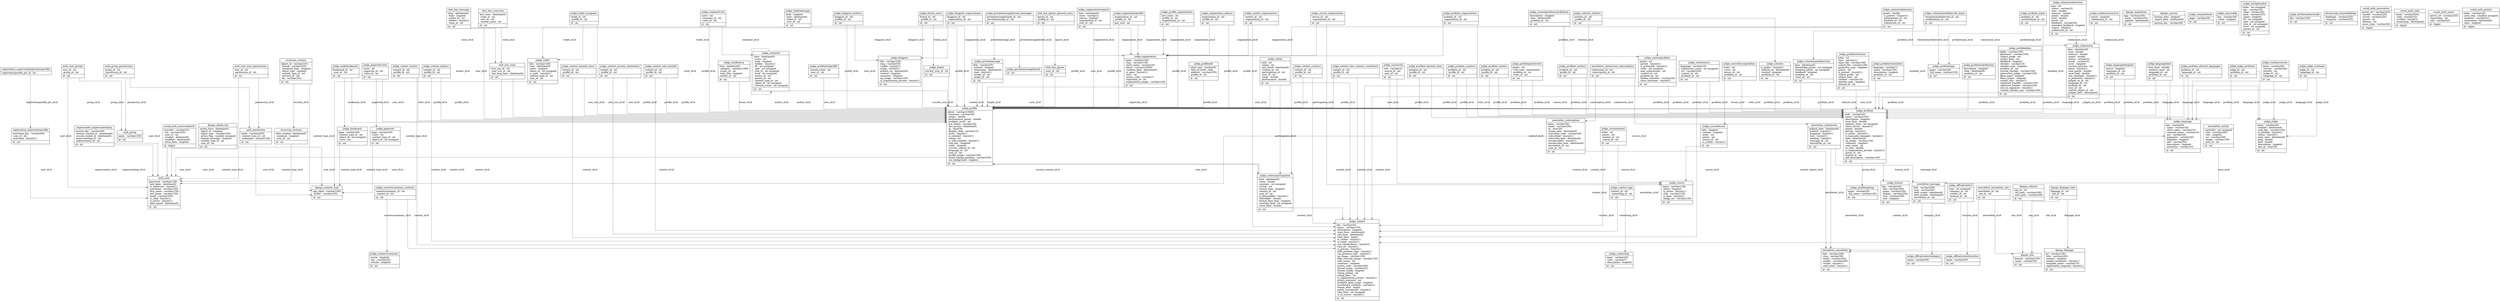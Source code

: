 digraph "dmoj" {

splines  = ortho;
fontname = "Inconsolata";

node [colorscheme = ylgnbu4];
edge [colorscheme = dark28, dir = both];

auth_group                                 [shape = record, label = "{ auth_group |  name : varchar(150)\l| id : int\l }"];
auth_group_permissions                     [shape = record, label = "{ auth_group_permissions |  group_id : int\l  permission_id : int\l| id : int\l }"];
auth_permission                            [shape = record, label = "{ auth_permission |  name : varchar(255)\l  content_type_id : int\l  codename : varchar(100)\l| id : int\l }"];
auth_user                                  [shape = record, label = "{ auth_user |  password : varchar(128)\l  last_login : datetime(6)\l  is_superuser : tinyint(1)\l  username : varchar(150)\l  first_name : varchar(150)\l  last_name : varchar(150)\l  email : varchar(254)\l  is_staff : tinyint(1)\l  is_active : tinyint(1)\l  date_joined : datetime(6)\l| id : int\l }"];
auth_user_groups                           [shape = record, label = "{ auth_user_groups |  user_id : int\l  group_id : int\l| id : int\l }"];
auth_user_user_permissions                 [shape = record, label = "{ auth_user_user_permissions |  user_id : int\l  permission_id : int\l| id : int\l }"];
chat_box_ignore                            [shape = record, label = "{ chat_box_ignore |  user_id : int\l| id : int\l }"];
chat_box_ignore_ignored_users              [shape = record, label = "{ chat_box_ignore_ignored_users |  ignore_id : int\l  profile_id : int\l| id : int\l }"];
chat_box_message                           [shape = record, label = "{ chat_box_message |  time : datetime(6)\l  body : longtext\l  author_id : int\l  hidden : tinyint(1)\l  room_id : int\l| id : int\l }"];
chat_box_room                              [shape = record, label = "{ chat_box_room |  user_one_id : int\l  user_two_id : int\l  last_msg_time : datetime(6)\l| id : int\l }"];
chat_box_userroom                          [shape = record, label = "{ chat_box_userroom |  last_seen : datetime(6)\l  room_id : int\l  user_id : int\l  unread_count : int\l| id : int\l }"];
django_admin_log                           [shape = record, label = "{ django_admin_log |  action_time : datetime(6)\l  object_id : longtext\l  object_repr : varchar(200)\l  action_flag : smallint unsigned\l  change_message : longtext\l  content_type_id : int\l  user_id : int\l| id : int\l }"];
django_content_type                        [shape = record, label = "{ django_content_type |  app_label : varchar(100)\l  model : varchar(100)\l| id : int\l }"];
django_flatpage                            [shape = record, label = "{ django_flatpage |  url : varchar(100)\l  title : varchar(200)\l  content : longtext\l  enable_comments : tinyint(1)\l  template_name : varchar(70)\l  registration_required : tinyint(1)\l| id : int\l }"];
django_flatpage_sites                      [shape = record, label = "{ django_flatpage_sites |  flatpage_id : int\l  site_id : int\l| id : int\l }"];
django_migrations                          [shape = record, label = "{ django_migrations |  app : varchar(255)\l  name : varchar(255)\l  applied : datetime(6)\l| id : int\l }"];
django_redirect                            [shape = record, label = "{ django_redirect |  site_id : int\l  old_path : varchar(200)\l  new_path : varchar(200)\l| id : int\l }"];
django_session                             [shape = record, label = "{ django_session |  session_data : longtext\l  expire_date : datetime(6)\l| session_key : varchar(40)\l }"];
django_site                                [shape = record, label = "{ django_site |  domain : varchar(100)\l  name : varchar(50)\l| id : int\l }"];
impersonate_impersonationlog               [shape = record, label = "{ impersonate_impersonationlog |  session_key : varchar(40)\l  session_started_at : datetime(6)\l  session_ended_at : datetime(6)\l  impersonating_id : int\l  impersonator_id : int\l| id : int\l }"];
judge_blogpost                             [shape = record, label = "{ judge_blogpost |  title : varchar(100)\l  slug : varchar(50)\l  visible : tinyint(1)\l  sticky : tinyint(1)\l  publish_on : datetime(6)\l  content : longtext\l  summary : longtext\l  og_image : varchar(150)\l  is_organization_private : tinyint(1)\l| id : int\l }"];
judge_blogpost_authors                     [shape = record, label = "{ judge_blogpost_authors |  blogpost_id : int\l  profile_id : int\l| id : int\l }"];
judge_blogpost_organizations               [shape = record, label = "{ judge_blogpost_organizations |  blogpost_id : int\l  organization_id : int\l| id : int\l }"];
judge_bookmark                             [shape = record, label = "{ judge_bookmark |  page : varchar(30)\l  content_type_id : int\l  object_id : int unsigned\l  score : int\l| id : int\l }"];
judge_comment                              [shape = record, label = "{ judge_comment |  time : datetime(6)\l  score : int\l  body : longtext\l  hidden : tinyint(1)\l  lft : int unsigned\l  rght : int unsigned\l  tree_id : int unsigned\l  level : int unsigned\l  author_id : int\l  parent_id : int\l  content_type_id : int\l  object_id : int unsigned\l  revision_count : int unsigned\l| id : int\l }"];
judge_commentlock                          [shape = record, label = "{ judge_commentlock |  page : varchar(30)\l| id : int\l }"];
judge_commentvote                          [shape = record, label = "{ judge_commentvote |  score : int\l  comment_id : int\l  voter_id : int\l| id : int\l }"];
judge_contest                              [shape = record, label = "{ judge_contest |  key : varchar(20)\l  name : varchar(100)\l  description : longtext\l  start_time : datetime(6)\l  end_time : datetime(6)\l  time_limit : bigint\l  is_visible : tinyint(1)\l  is_rated : tinyint(1)\l  use_clarifications : tinyint(1)\l  rate_all : tinyint(1)\l  is_private : tinyint(1)\l  hide_problem_tags : tinyint(1)\l  run_pretests_only : tinyint(1)\l  og_image : varchar(150)\l  logo_override_image : varchar(150)\l  user_count : int\l  summary : longtext\l  access_code : varchar(255)\l  format_name : varchar(32)\l  format_config : longtext\l  rating_ceiling : int\l  rating_floor : int\l  is_organization_private : tinyint(1)\l  points_precision : int\l  problem_label_script : longtext\l  scoreboard_visibility : varchar(1)\l  freeze_after : bigint\l  public_scoreboard : tinyint(1)\l  rate_limit : int unsigned\l  is_in_course : tinyint(1)\l| id : int\l }"];
judge_contest_authors                      [shape = record, label = "{ judge_contest_authors |  contest_id : int\l  profile_id : int\l| id : int\l }"];
judge_contest_banned_users                 [shape = record, label = "{ judge_contest_banned_users |  contest_id : int\l  profile_id : int\l| id : int\l }"];
judge_contest_curators                     [shape = record, label = "{ judge_contest_curators |  contest_id : int\l  profile_id : int\l| id : int\l }"];
judge_contest_organizations                [shape = record, label = "{ judge_contest_organizations |  contest_id : int\l  organization_id : int\l| id : int\l }"];
judge_contest_private_contestants          [shape = record, label = "{ judge_contest_private_contestants |  contest_id : int\l  profile_id : int\l| id : int\l }"];
judge_contest_rate_exclude                 [shape = record, label = "{ judge_contest_rate_exclude |  contest_id : int\l  profile_id : int\l| id : int\l }"];
judge_contest_tags                         [shape = record, label = "{ judge_contest_tags |  contest_id : int\l  contesttag_id : int\l| id : int\l }"];
judge_contest_testers                      [shape = record, label = "{ judge_contest_testers |  contest_id : int\l  profile_id : int\l| id : int\l }"];
judge_contest_view_contest_scoreboard      [shape = record, label = "{ judge_contest_view_contest_scoreboard |  contest_id : int\l  profile_id : int\l| id : int\l }"];
judge_contestmoss                          [shape = record, label = "{ judge_contestmoss |  language : varchar(10)\l  submission_count : int unsigned\l  url : varchar(200)\l  contest_id : int\l  problem_id : int\l| id : int\l }"];
judge_contestparticipation                 [shape = record, label = "{ judge_contestparticipation |  start : datetime(6)\l  score : double\l  cumtime : int unsigned\l  virtual : int\l  format_data : longtext\l  contest_id : int\l  user_id : int\l  is_disqualified : tinyint(1)\l  tiebreaker : double\l  format_data_final : longtext\l  cumtime_final : int unsigned\l  score_final : double\l| id : int\l }"];
judge_contestproblem                       [shape = record, label = "{ judge_contestproblem |  points : int\l  partial : tinyint(1)\l  is_pretested : tinyint(1)\l  order : int unsigned\l  max_submissions : int\l  contest_id : int\l  problem_id : int\l  hidden_subtasks : varchar(20)\l  show_testcases : tinyint(1)\l| id : int\l }"];
judge_contestproblemclarification          [shape = record, label = "{ judge_contestproblemclarification |  description : longtext\l  date : datetime(6)\l  problem_id : int\l| id : int\l }"];
judge_contestssummary                      [shape = record, label = "{ judge_contestssummary |  scores : longtext\l  key : varchar(20)\l  results : longtext\l| id : int\l }"];
judge_contestssummary_contests             [shape = record, label = "{ judge_contestssummary_contests |  contestssummary_id : int\l  contest_id : int\l| id : int\l }"];
judge_contestsubmission                    [shape = record, label = "{ judge_contestsubmission |  points : double\l  is_pretest : tinyint(1)\l  participation_id : int\l  problem_id : int\l  submission_id : int\l| id : int\l }"];
judge_contesttag                           [shape = record, label = "{ judge_contesttag |  name : varchar(20)\l  color : varchar(7)\l  description : longtext\l| id : int\l }"];
judge_course                               [shape = record, label = "{ judge_course |  name : varchar(128)\l  about : longtext\l  is_public : tinyint(1)\l  slug : varchar(128)\l  is_open : tinyint(1)\l  image_url : varchar(150)\l| id : int\l }"];
judge_course_organizations                 [shape = record, label = "{ judge_course_organizations |  course_id : int\l  organization_id : int\l| id : int\l }"];
judge_coursecontest                        [shape = record, label = "{ judge_coursecontest |  order : int\l  points : int\l  contest_id : int\l  course_id : int\l| id : int\l }"];
judge_courselesson                         [shape = record, label = "{ judge_courselesson |  title : longtext\l  content : longtext\l  order : int\l  points : int\l  course_id : int\l  is_visible : tinyint(1)\l| id : int\l }"];
judge_courselessonproblem                  [shape = record, label = "{ judge_courselessonproblem |  order : int\l  score : int\l  lesson_id : int\l  problem_id : int\l| id : int\l }"];
judge_courserole                           [shape = record, label = "{ judge_courserole |  role : varchar(2)\l  course_id : int\l  user_id : int\l| id : int\l }"];
judge_friend                               [shape = record, label = "{ judge_friend |  current_user_id : int\l| id : int\l }"];
judge_friend_users                         [shape = record, label = "{ judge_friend_users |  friend_id : int\l  profile_id : int\l| id : int\l }"];
judge_judge                                [shape = record, label = "{ judge_judge |  name : varchar(50)\l  created : datetime(6)\l  auth_key : varchar(100)\l  is_blocked : tinyint(1)\l  online : tinyint(1)\l  start_time : datetime(6)\l  ping : double\l  load : double\l  description : longtext\l  last_ip : char(39)\l| id : int\l }"];
judge_judge_problems                       [shape = record, label = "{ judge_judge_problems |  judge_id : int\l  problem_id : int\l| id : int\l }"];
judge_judge_runtimes                       [shape = record, label = "{ judge_judge_runtimes |  judge_id : int\l  language_id : int\l| id : int\l }"];
judge_language                             [shape = record, label = "{ judge_language |  key : varchar(6)\l  name : varchar(20)\l  short_name : varchar(10)\l  common_name : varchar(10)\l  ace : varchar(20)\l  pygments : varchar(20)\l  template : longtext\l  info : varchar(50)\l  description : longtext\l  extension : varchar(10)\l| id : int\l }"];
judge_languagelimit                        [shape = record, label = "{ judge_languagelimit |  time_limit : double\l  memory_limit : int\l  language_id : int\l  problem_id : int\l| id : int\l }"];
judge_languagetemplate                     [shape = record, label = "{ judge_languagetemplate |  source : longtext\l  language_id : int\l  problem_id : int\l| id : int\l }"];
judge_license                              [shape = record, label = "{ judge_license |  key : varchar(20)\l  link : varchar(256)\l  name : varchar(256)\l  display : varchar(256)\l  icon : varchar(256)\l  text : longtext\l| id : int\l }"];
judge_makebookmark                         [shape = record, label = "{ judge_makebookmark |  bookmark_id : int\l  user_id : int\l| id : int\l }"];
judge_miscconfig                           [shape = record, label = "{ judge_miscconfig |  key : varchar(30)\l  value : longtext\l| id : int\l }"];
judge_navigationbar                        [shape = record, label = "{ judge_navigationbar |  order : int unsigned\l  key : varchar(10)\l  label : varchar(20)\l  path : varchar(255)\l  regex : longtext\l  lft : int unsigned\l  rght : int unsigned\l  tree_id : int unsigned\l  level : int unsigned\l  parent_id : int\l| id : int\l }"];
judge_notification                         [shape = record, label = "{ judge_notification |  time : datetime(6)\l  category : varchar(1000)\l  owner_id : int\l  html_link : longtext\l  author_id : int\l| id : int\l }"];
judge_notificationprofile                  [shape = record, label = "{ judge_notificationprofile |  unread_count : int\l  user_id : int\l| id : int\l }"];
judge_officialcontest                      [shape = record, label = "{ judge_officialcontest |  year : int unsigned\l  category_id : int\l  contest_id : int\l  location_id : int\l| id : int\l }"];
judge_officialcontestcategory              [shape = record, label = "{ judge_officialcontestcategory |  name : varchar(50)\l| id : int\l }"];
judge_officialcontestlocation              [shape = record, label = "{ judge_officialcontestlocation |  name : varchar(50)\l| id : int\l }"];
judge_organization                         [shape = record, label = "{ judge_organization |  name : varchar(128)\l  slug : varchar(128)\l  short_name : varchar(20)\l  about : varchar(10000)\l  creation_date : datetime(6)\l  is_open : tinyint(1)\l  slots : int\l  access_code : varchar(7)\l  registrant_id : int\l  organization_image : varchar(100)\l| id : int\l }"];
judge_organization_admins                  [shape = record, label = "{ judge_organization_admins |  organization_id : int\l  profile_id : int\l| id : int\l }"];
judge_organizationprofile                  [shape = record, label = "{ judge_organizationprofile |  organization_id : int\l  profile_id : int\l| last_visit : int\l }"];
judge_organizationrequest                  [shape = record, label = "{ judge_organizationrequest |  time : datetime(6)\l  state : varchar(1)\l  reason : longtext\l  organization_id : int\l  user_id : int\l| id : int\l }"];
judge_pagevote                             [shape = record, label = "{ judge_pagevote |  page : varchar(30)\l  score : int\l  content_type_id : int\l  object_id : int unsigned\l| id : int\l }"];
judge_pagevotevoter                        [shape = record, label = "{ judge_pagevotevoter |  score : int\l  pagevote_id : int\l  voter_id : int\l| id : int\l }"];
judge_privatemessage                       [shape = record, label = "{ judge_privatemessage |  title : varchar(50)\l  content : longtext\l  timestamp : datetime(6)\l  read : tinyint(1)\l  sender_id : int\l  target_id : int\l| id : int\l }"];
judge_privatemessagethread                 [shape = record, label = "{ judge_privatemessagethread |  id : int\l }"];
judge_privatemessagethread_messages        [shape = record, label = "{ judge_privatemessagethread_messages |  privatemessagethread_id : int\l  privatemessage_id : int\l| id : int\l }"];
judge_problem                              [shape = record, label = "{ judge_problem |  code : varchar(20)\l  name : varchar(100)\l  description : longtext\l  time_limit : double\l  memory_limit : int unsigned\l  short_circuit : tinyint(1)\l  points : double\l  partial : tinyint(1)\l  is_public : tinyint(1)\l  is_manually_managed : tinyint(1)\l  date : datetime(6)\l  og_image : varchar(150)\l  summary : longtext\l  user_count : int\l  ac_rate : double\l  is_organization_private : tinyint(1)\l  group_id : int\l  license_id : int\l  pdf_description : varchar(100)\l| id : int\l }"];
judge_problem_allowed_languages            [shape = record, label = "{ judge_problem_allowed_languages |  problem_id : int\l  language_id : int\l| id : int\l }"];
judge_problem_authors                      [shape = record, label = "{ judge_problem_authors |  problem_id : int\l  profile_id : int\l| id : int\l }"];
judge_problem_banned_users                 [shape = record, label = "{ judge_problem_banned_users |  problem_id : int\l  profile_id : int\l| id : int\l }"];
judge_problem_curators                     [shape = record, label = "{ judge_problem_curators |  problem_id : int\l  profile_id : int\l| id : int\l }"];
judge_problem_organizations                [shape = record, label = "{ judge_problem_organizations |  problem_id : int\l  organization_id : int\l| id : int\l }"];
judge_problem_testers                      [shape = record, label = "{ judge_problem_testers |  problem_id : int\l  profile_id : int\l| id : int\l }"];
judge_problem_types                        [shape = record, label = "{ judge_problem_types |  problem_id : int\l  problemtype_id : int\l| id : int\l }"];
judge_problemclarification                 [shape = record, label = "{ judge_problemclarification |  description : longtext\l  date : datetime(6)\l  problem_id : int\l| id : int\l }"];
judge_problemdata                          [shape = record, label = "{ judge_problemdata |  zipfile : varchar(100)\l  generator : varchar(100)\l  output_prefix : int\l  output_limit : int\l  feedback : longtext\l  checker : varchar(10)\l  checker_args : longtext\l  problem_id : int\l  custom_checker : varchar(100)\l  interactive_judge : varchar(100)\l  fileio_input : longtext\l  fileio_output : longtext\l  output_only : tinyint(1)\l  signature_handler : varchar(100)\l  signature_header : varchar(100)\l  use_ioi_signature : tinyint(1)\l  custom_checker_cpp : varchar(100)\l| id : int\l }"];
judge_problemgroup                         [shape = record, label = "{ judge_problemgroup |  name : varchar(20)\l  full_name : varchar(100)\l| id : int\l }"];
judge_problempointsvote                    [shape = record, label = "{ judge_problempointsvote |  points : int\l  vote_time : datetime(6)\l  problem_id : int\l  voter_id : int\l| id : int\l }"];
judge_problemtestcase                      [shape = record, label = "{ judge_problemtestcase |  order : int\l  type : varchar(1)\l  input_file : varchar(100)\l  output_file : varchar(100)\l  generator_args : longtext\l  points : int\l  is_pretest : tinyint(1)\l  output_prefix : int\l  output_limit : int\l  checker : varchar(10)\l  checker_args : longtext\l  dataset_id : int\l| id : int\l }"];
judge_problemtranslation                   [shape = record, label = "{ judge_problemtranslation |  language : varchar(7)\l  name : varchar(100)\l  description : longtext\l  problem_id : int\l| id : int\l }"];
judge_problemtype                          [shape = record, label = "{ judge_problemtype |  name : varchar(20)\l  full_name : varchar(100)\l| id : int\l }"];
judge_profile                              [shape = record, label = "{ judge_profile |  about : varchar(10000)\l  timezone : varchar(50)\l  points : double\l  performance_points : double\l  problem_count : int\l  ace_theme : varchar(30)\l  last_access : datetime(6)\l  ip : char(39)\l  display_rank : varchar(10)\l  mute : tinyint(1)\l  is_unlisted : tinyint(1)\l  rating : int\l  is_totp_enabled : tinyint(1)\l  totp_key : longblob\l  notes : longtext\l  current_contest_id : int\l  language_id : int\l  user_id : int\l  profile_image : varchar(100)\l  email_change_pending : varchar(254)\l  css_background : longtext\l| id : int\l }"];
judge_profile_organizations                [shape = record, label = "{ judge_profile_organizations |  sort_value : int\l  profile_id : int\l  organization_id : int\l| id : int\l }"];
judge_profileinfo                          [shape = record, label = "{ judge_profileinfo |  tshirt_size : varchar(5)\l  date_of_birth : date\l  address : varchar(255)\l  profile_id : int\l| id : int\l }"];
judge_rating                               [shape = record, label = "{ judge_rating |  rank : int\l  rating : int\l  last_rated : datetime(6)\l  contest_id : int\l  participation_id : int\l  user_id : int\l  mean : double\l  performance : double\l| id : int\l }"];
judge_runtimeversion                       [shape = record, label = "{ judge_runtimeversion |  name : varchar(64)\l  version : varchar(64)\l  priority : int\l  judge_id : int\l  language_id : int\l| id : int\l }"];
judge_solution                             [shape = record, label = "{ judge_solution |  is_public : tinyint(1)\l  publish_on : datetime(6)\l  content : longtext\l  problem_id : int\l| id : int\l }"];
judge_solution_authors                     [shape = record, label = "{ judge_solution_authors |  solution_id : int\l  profile_id : int\l| id : int\l }"];
judge_submission                           [shape = record, label = "{ judge_submission |  date : datetime(6)\l  time : double\l  memory : double\l  points : double\l  status : varchar(2)\l  result : varchar(3)\l  error : longtext\l  current_testcase : int\l  batch : tinyint(1)\l  case_points : double\l  case_total : double\l  was_rejudged : tinyint(1)\l  is_pretested : tinyint(1)\l  judged_on_id : int\l  language_id : int\l  problem_id : int\l  user_id : int\l  contest_object_id : int\l  judged_date : datetime(6)\l| id : int\l }"];
judge_submissionsource                     [shape = record, label = "{ judge_submissionsource |  source : longtext\l  submission_id : int\l| id : int\l }"];
judge_submissiontestcase                   [shape = record, label = "{ judge_submissiontestcase |  case : int\l  status : varchar(3)\l  time : double\l  memory : double\l  points : double\l  total : double\l  batch : int\l  feedback : varchar(50)\l  extended_feedback : longtext\l  output : longtext\l  submission_id : int\l| id : int\l }"];
judge_testformattermodel                   [shape = record, label = "{ judge_testformattermodel |  file : varchar(100)\l| id : int\l }"];
judge_ticket                               [shape = record, label = "{ judge_ticket |  title : varchar(100)\l  time : datetime(6)\l  notes : longtext\l  object_id : int unsigned\l  is_open : tinyint(1)\l  content_type_id : int\l  user_id : int\l| id : int\l }"];
judge_ticket_assignees                     [shape = record, label = "{ judge_ticket_assignees |  ticket_id : int\l  profile_id : int\l| id : int\l }"];
judge_ticketmessage                        [shape = record, label = "{ judge_ticketmessage |  body : longtext\l  time : datetime(6)\l  ticket_id : int\l  user_id : int\l| id : int\l }"];
judge_volunteerproblemvote                 [shape = record, label = "{ judge_volunteerproblemvote |  time : datetime(6)\l  knowledge_points : int unsigned\l  thinking_points : int unsigned\l  feedback : longtext\l  problem_id : int\l  voter_id : int\l| id : int\l }"];
judge_volunteerproblemvote_types           [shape = record, label = "{ judge_volunteerproblemvote_types |  volunteerproblemvote_id : int\l  problemtype_id : int\l| id : int\l }"];
letsencrypt_acmechallenge                  [shape = record, label = "{ letsencrypt_acmechallenge |  challenge : varchar(255)\l  response : varchar(255)\l| id : int\l }"];
newsletter_article                         [shape = record, label = "{ newsletter_article |  sortorder : int unsigned\l  title : varchar(200)\l  text : longtext\l  url : varchar(200)\l  image : varchar(100)\l  post_id : int\l| id : int\l }"];
newsletter_message                         [shape = record, label = "{ newsletter_message |  title : varchar(200)\l  slug : varchar(50)\l  date_create : datetime(6)\l  date_modify : datetime(6)\l  newsletter_id : int\l| id : int\l }"];
newsletter_newsletter                      [shape = record, label = "{ newsletter_newsletter |  title : varchar(200)\l  slug : varchar(50)\l  email : varchar(254)\l  sender : varchar(200)\l  visible : tinyint(1)\l  send_html : tinyint(1)\l| id : int\l }"];
newsletter_newsletter_site                 [shape = record, label = "{ newsletter_newsletter_site |  newsletter_id : int\l  site_id : int\l| id : int\l }"];
newsletter_submission                      [shape = record, label = "{ newsletter_submission |  publish_date : datetime(6)\l  publish : tinyint(1)\l  prepared : tinyint(1)\l  sent : tinyint(1)\l  sending : tinyint(1)\l  message_id : int\l  newsletter_id : int\l| id : int\l }"];
newsletter_submission_subscriptions        [shape = record, label = "{ newsletter_submission_subscriptions |  submission_id : int\l  subscription_id : int\l| id : int\l }"];
newsletter_subscription                    [shape = record, label = "{ newsletter_subscription |  name : varchar(30)\l  email : varchar(254)\l  ip : char(39)\l  create_date : datetime(6)\l  activation_code : varchar(40)\l  subscribed : tinyint(1)\l  subscribe_date : datetime(6)\l  unsubscribed : tinyint(1)\l  unsubscribe_date : datetime(6)\l  newsletter_id : int\l  user_id : int\l| id : int\l }"];
registration_registrationprofile           [shape = record, label = "{ registration_registrationprofile |  activation_key : varchar(64)\l  user_id : int\l  activated : tinyint(1)\l| id : int\l }"];
registration_supervisedregistrationprofile [shape = record, label = "{ registration_supervisedregistrationprofile |  registrationprofile_ptr_id : int\l }"];
reversion_revision                         [shape = record, label = "{ reversion_revision |  date_created : datetime(6)\l  comment : longtext\l  user_id : int\l| id : int\l }"];
reversion_version                          [shape = record, label = "{ reversion_version |  object_id : varchar(191)\l  format : varchar(255)\l  serialized_data : longtext\l  object_repr : longtext\l  content_type_id : int\l  revision_id : int\l  db : varchar(191)\l| id : int\l }"];
social_auth_association                    [shape = record, label = "{ social_auth_association |  server_url : varchar(255)\l  handle : varchar(255)\l  secret : varchar(255)\l  issued : int\l  lifetime : int\l  assoc_type : varchar(64)\l| id : bigint\l }"];
social_auth_code                           [shape = record, label = "{ social_auth_code |  email : varchar(254)\l  code : varchar(32)\l  verified : tinyint(1)\l  timestamp : datetime(6)\l| id : bigint\l }"];
social_auth_nonce                          [shape = record, label = "{ social_auth_nonce |  server_url : varchar(255)\l  timestamp : int\l  salt : varchar(65)\l| id : bigint\l }"];
social_auth_partial                        [shape = record, label = "{ social_auth_partial |  token : varchar(32)\l  next_step : smallint unsigned\l  backend : varchar(32)\l  timestamp : datetime(6)\l  data : longtext\l| id : bigint\l }"];
social_auth_usersocialauth                 [shape = record, label = "{ social_auth_usersocialauth |  provider : varchar(32)\l  uid : varchar(255)\l  user_id : int\l  created : datetime(6)\l  modified : datetime(6)\l  extra_data : longtext\l| id : bigint\l }"];

auth_group_permissions                     -> auth_group                                 [color = "#595959", style = solid , arrowtail = none    , arrowhead = normal  , taillabel = "", label = "group_id:id", headlabel = ""];
auth_group_permissions                     -> auth_permission                            [color = "#595959", style = solid , arrowtail = none    , arrowhead = normal  , taillabel = "", label = "permission_id:id", headlabel = ""];
auth_permission                            -> django_content_type                        [color = "#595959", style = solid , arrowtail = none    , arrowhead = normal  , taillabel = "", label = "content_type_id:id", headlabel = ""];
auth_user_groups                           -> auth_group                                 [color = "#595959", style = solid , arrowtail = none    , arrowhead = normal  , taillabel = "", label = "group_id:id", headlabel = ""];
auth_user_groups                           -> auth_user                                  [color = "#595959", style = solid , arrowtail = none    , arrowhead = normal  , taillabel = "", label = "user_id:id", headlabel = ""];
auth_user_user_permissions                 -> auth_permission                            [color = "#595959", style = solid , arrowtail = none    , arrowhead = normal  , taillabel = "", label = "permission_id:id", headlabel = ""];
auth_user_user_permissions                 -> auth_user                                  [color = "#595959", style = solid , arrowtail = none    , arrowhead = normal  , taillabel = "", label = "user_id:id", headlabel = ""];
chat_box_ignore                            -> judge_profile                              [color = "#595959", style = solid , arrowtail = none    , arrowhead = normal  , taillabel = "", label = "user_id:id", headlabel = ""];
chat_box_ignore_ignored_users              -> chat_box_ignore                            [color = "#595959", style = solid , arrowtail = none    , arrowhead = normal  , taillabel = "", label = "ignore_id:id", headlabel = ""];
chat_box_ignore_ignored_users              -> judge_profile                              [color = "#595959", style = solid , arrowtail = none    , arrowhead = normal  , taillabel = "", label = "profile_id:id", headlabel = ""];
chat_box_message                           -> chat_box_room                              [color = "#595959", style = solid , arrowtail = none    , arrowhead = normal  , taillabel = "", label = "room_id:id", headlabel = ""];
chat_box_message                           -> judge_profile                              [color = "#595959", style = solid , arrowtail = none    , arrowhead = normal  , taillabel = "", label = "author_id:id", headlabel = ""];
chat_box_room                              -> judge_profile                              [color = "#595959", style = solid , arrowtail = none    , arrowhead = normal  , taillabel = "", label = "user_two_id:id", headlabel = ""];
chat_box_room                              -> judge_profile                              [color = "#595959", style = solid , arrowtail = none    , arrowhead = normal  , taillabel = "", label = "user_one_id:id", headlabel = ""];
chat_box_userroom                          -> chat_box_room                              [color = "#595959", style = solid , arrowtail = none    , arrowhead = normal  , taillabel = "", label = "room_id:id", headlabel = ""];
chat_box_userroom                          -> judge_profile                              [color = "#595959", style = solid , arrowtail = none    , arrowhead = normal  , taillabel = "", label = "user_id:id", headlabel = ""];
django_admin_log                           -> auth_user                                  [color = "#595959", style = solid , arrowtail = none    , arrowhead = normal  , taillabel = "", label = "user_id:id", headlabel = ""];
django_admin_log                           -> django_content_type                        [color = "#595959", style = solid , arrowtail = none    , arrowhead = normal  , taillabel = "", label = "content_type_id:id", headlabel = ""];
django_flatpage_sites                      -> django_flatpage                            [color = "#595959", style = solid , arrowtail = none    , arrowhead = normal  , taillabel = "", label = "flatpage_id:id", headlabel = ""];
django_flatpage_sites                      -> django_site                                [color = "#595959", style = solid , arrowtail = none    , arrowhead = normal  , taillabel = "", label = "site_id:id", headlabel = ""];
django_redirect                            -> django_site                                [color = "#595959", style = solid , arrowtail = none    , arrowhead = normal  , taillabel = "", label = "site_id:id", headlabel = ""];
impersonate_impersonationlog               -> auth_user                                  [color = "#595959", style = solid , arrowtail = none    , arrowhead = normal  , taillabel = "", label = "impersonator_id:id", headlabel = ""];
impersonate_impersonationlog               -> auth_user                                  [color = "#595959", style = solid , arrowtail = none    , arrowhead = normal  , taillabel = "", label = "impersonating_id:id", headlabel = ""];
judge_blogpost_authors                     -> judge_blogpost                             [color = "#595959", style = solid , arrowtail = none    , arrowhead = normal  , taillabel = "", label = "blogpost_id:id", headlabel = ""];
judge_blogpost_authors                     -> judge_profile                              [color = "#595959", style = solid , arrowtail = none    , arrowhead = normal  , taillabel = "", label = "profile_id:id", headlabel = ""];
judge_blogpost_organizations               -> judge_blogpost                             [color = "#595959", style = solid , arrowtail = none    , arrowhead = normal  , taillabel = "", label = "blogpost_id:id", headlabel = ""];
judge_blogpost_organizations               -> judge_organization                         [color = "#595959", style = solid , arrowtail = none    , arrowhead = normal  , taillabel = "", label = "organization_id:id", headlabel = ""];
judge_bookmark                             -> django_content_type                        [color = "#595959", style = solid , arrowtail = none    , arrowhead = normal  , taillabel = "", label = "content_type_id:id", headlabel = ""];
judge_comment                              -> judge_comment                              [color = "#595959", style = solid , arrowtail = none    , arrowhead = normal  , taillabel = "", label = "parent_id:id", headlabel = ""];
judge_comment                              -> judge_profile                              [color = "#595959", style = solid , arrowtail = none    , arrowhead = normal  , taillabel = "", label = "author_id:id", headlabel = ""];
judge_commentvote                          -> judge_comment                              [color = "#595959", style = solid , arrowtail = none    , arrowhead = normal  , taillabel = "", label = "comment_id:id", headlabel = ""];
judge_commentvote                          -> judge_profile                              [color = "#595959", style = solid , arrowtail = none    , arrowhead = normal  , taillabel = "", label = "voter_id:id", headlabel = ""];
judge_contest_authors                      -> judge_contest                              [color = "#595959", style = solid , arrowtail = none    , arrowhead = normal  , taillabel = "", label = "contest_id:id", headlabel = ""];
judge_contest_authors                      -> judge_profile                              [color = "#595959", style = solid , arrowtail = none    , arrowhead = normal  , taillabel = "", label = "profile_id:id", headlabel = ""];
judge_contest_banned_users                 -> judge_contest                              [color = "#595959", style = solid , arrowtail = none    , arrowhead = normal  , taillabel = "", label = "contest_id:id", headlabel = ""];
judge_contest_banned_users                 -> judge_profile                              [color = "#595959", style = solid , arrowtail = none    , arrowhead = normal  , taillabel = "", label = "profile_id:id", headlabel = ""];
judge_contest_curators                     -> judge_contest                              [color = "#595959", style = solid , arrowtail = none    , arrowhead = normal  , taillabel = "", label = "contest_id:id", headlabel = ""];
judge_contest_curators                     -> judge_profile                              [color = "#595959", style = solid , arrowtail = none    , arrowhead = normal  , taillabel = "", label = "profile_id:id", headlabel = ""];
judge_contest_organizations                -> judge_contest                              [color = "#595959", style = solid , arrowtail = none    , arrowhead = normal  , taillabel = "", label = "contest_id:id", headlabel = ""];
judge_contest_organizations                -> judge_organization                         [color = "#595959", style = solid , arrowtail = none    , arrowhead = normal  , taillabel = "", label = "organization_id:id", headlabel = ""];
judge_contest_private_contestants          -> judge_contest                              [color = "#595959", style = solid , arrowtail = none    , arrowhead = normal  , taillabel = "", label = "contest_id:id", headlabel = ""];
judge_contest_private_contestants          -> judge_profile                              [color = "#595959", style = solid , arrowtail = none    , arrowhead = normal  , taillabel = "", label = "profile_id:id", headlabel = ""];
judge_contest_rate_exclude                 -> judge_contest                              [color = "#595959", style = solid , arrowtail = none    , arrowhead = normal  , taillabel = "", label = "contest_id:id", headlabel = ""];
judge_contest_rate_exclude                 -> judge_profile                              [color = "#595959", style = solid , arrowtail = none    , arrowhead = normal  , taillabel = "", label = "profile_id:id", headlabel = ""];
judge_contest_tags                         -> judge_contest                              [color = "#595959", style = solid , arrowtail = none    , arrowhead = normal  , taillabel = "", label = "contest_id:id", headlabel = ""];
judge_contest_tags                         -> judge_contesttag                           [color = "#595959", style = solid , arrowtail = none    , arrowhead = normal  , taillabel = "", label = "contesttag_id:id", headlabel = ""];
judge_contest_testers                      -> judge_contest                              [color = "#595959", style = solid , arrowtail = none    , arrowhead = normal  , taillabel = "", label = "contest_id:id", headlabel = ""];
judge_contest_testers                      -> judge_profile                              [color = "#595959", style = solid , arrowtail = none    , arrowhead = normal  , taillabel = "", label = "profile_id:id", headlabel = ""];
judge_contest_view_contest_scoreboard      -> judge_contest                              [color = "#595959", style = solid , arrowtail = none    , arrowhead = normal  , taillabel = "", label = "contest_id:id", headlabel = ""];
judge_contest_view_contest_scoreboard      -> judge_profile                              [color = "#595959", style = solid , arrowtail = none    , arrowhead = normal  , taillabel = "", label = "profile_id:id", headlabel = ""];
judge_contestmoss                          -> judge_contest                              [color = "#595959", style = solid , arrowtail = none    , arrowhead = normal  , taillabel = "", label = "contest_id:id", headlabel = ""];
judge_contestmoss                          -> judge_problem                              [color = "#595959", style = solid , arrowtail = none    , arrowhead = normal  , taillabel = "", label = "problem_id:id", headlabel = ""];
judge_contestparticipation                 -> judge_contest                              [color = "#595959", style = solid , arrowtail = none    , arrowhead = normal  , taillabel = "", label = "contest_id:id", headlabel = ""];
judge_contestparticipation                 -> judge_profile                              [color = "#595959", style = solid , arrowtail = none    , arrowhead = normal  , taillabel = "", label = "user_id:id", headlabel = ""];
judge_contestproblem                       -> judge_contest                              [color = "#595959", style = solid , arrowtail = none    , arrowhead = normal  , taillabel = "", label = "contest_id:id", headlabel = ""];
judge_contestproblem                       -> judge_problem                              [color = "#595959", style = solid , arrowtail = none    , arrowhead = normal  , taillabel = "", label = "problem_id:id", headlabel = ""];
judge_contestproblemclarification          -> judge_contestproblem                       [color = "#595959", style = solid , arrowtail = none    , arrowhead = normal  , taillabel = "", label = "problem_id:id", headlabel = ""];
judge_contestssummary_contests             -> judge_contest                              [color = "#595959", style = solid , arrowtail = none    , arrowhead = normal  , taillabel = "", label = "contest_id:id", headlabel = ""];
judge_contestssummary_contests             -> judge_contestssummary                      [color = "#595959", style = solid , arrowtail = none    , arrowhead = normal  , taillabel = "", label = "contestssummary_id:id", headlabel = ""];
judge_contestsubmission                    -> judge_contestparticipation                 [color = "#595959", style = solid , arrowtail = none    , arrowhead = normal  , taillabel = "", label = "participation_id:id", headlabel = ""];
judge_contestsubmission                    -> judge_contestproblem                       [color = "#595959", style = solid , arrowtail = none    , arrowhead = normal  , taillabel = "", label = "problem_id:id", headlabel = ""];
judge_contestsubmission                    -> judge_submission                           [color = "#595959", style = solid , arrowtail = none    , arrowhead = normal  , taillabel = "", label = "submission_id:id", headlabel = ""];
judge_course_organizations                 -> judge_course                               [color = "#595959", style = solid , arrowtail = none    , arrowhead = normal  , taillabel = "", label = "course_id:id", headlabel = ""];
judge_course_organizations                 -> judge_organization                         [color = "#595959", style = solid , arrowtail = none    , arrowhead = normal  , taillabel = "", label = "organization_id:id", headlabel = ""];
judge_coursecontest                        -> judge_contest                              [color = "#595959", style = solid , arrowtail = none    , arrowhead = normal  , taillabel = "", label = "contest_id:id", headlabel = ""];
judge_coursecontest                        -> judge_course                               [color = "#595959", style = solid , arrowtail = none    , arrowhead = normal  , taillabel = "", label = "course_id:id", headlabel = ""];
judge_courselesson                         -> judge_course                               [color = "#595959", style = solid , arrowtail = none    , arrowhead = normal  , taillabel = "", label = "course_id:id", headlabel = ""];
judge_courselessonproblem                  -> judge_courselesson                         [color = "#595959", style = solid , arrowtail = none    , arrowhead = normal  , taillabel = "", label = "lesson_id:id", headlabel = ""];
judge_courselessonproblem                  -> judge_problem                              [color = "#595959", style = solid , arrowtail = none    , arrowhead = normal  , taillabel = "", label = "problem_id:id", headlabel = ""];
judge_courserole                           -> judge_course                               [color = "#595959", style = solid , arrowtail = none    , arrowhead = normal  , taillabel = "", label = "course_id:id", headlabel = ""];
judge_courserole                           -> judge_profile                              [color = "#595959", style = solid , arrowtail = none    , arrowhead = normal  , taillabel = "", label = "user_id:id", headlabel = ""];
judge_friend                               -> judge_profile                              [color = "#595959", style = solid , arrowtail = none    , arrowhead = normal  , taillabel = "", label = "current_user_id:id", headlabel = ""];
judge_friend_users                         -> judge_friend                               [color = "#595959", style = solid , arrowtail = none    , arrowhead = normal  , taillabel = "", label = "friend_id:id", headlabel = ""];
judge_friend_users                         -> judge_profile                              [color = "#595959", style = solid , arrowtail = none    , arrowhead = normal  , taillabel = "", label = "profile_id:id", headlabel = ""];
judge_judge_problems                       -> judge_judge                                [color = "#595959", style = solid , arrowtail = none    , arrowhead = normal  , taillabel = "", label = "judge_id:id", headlabel = ""];
judge_judge_problems                       -> judge_problem                              [color = "#595959", style = solid , arrowtail = none    , arrowhead = normal  , taillabel = "", label = "problem_id:id", headlabel = ""];
judge_judge_runtimes                       -> judge_judge                                [color = "#595959", style = solid , arrowtail = none    , arrowhead = normal  , taillabel = "", label = "judge_id:id", headlabel = ""];
judge_judge_runtimes                       -> judge_language                             [color = "#595959", style = solid , arrowtail = none    , arrowhead = normal  , taillabel = "", label = "language_id:id", headlabel = ""];
judge_languagelimit                        -> judge_language                             [color = "#595959", style = solid , arrowtail = none    , arrowhead = normal  , taillabel = "", label = "language_id:id", headlabel = ""];
judge_languagelimit                        -> judge_problem                              [color = "#595959", style = solid , arrowtail = none    , arrowhead = normal  , taillabel = "", label = "problem_id:id", headlabel = ""];
judge_languagetemplate                     -> judge_language                             [color = "#595959", style = solid , arrowtail = none    , arrowhead = normal  , taillabel = "", label = "language_id:id", headlabel = ""];
judge_languagetemplate                     -> judge_problem                              [color = "#595959", style = solid , arrowtail = none    , arrowhead = normal  , taillabel = "", label = "problem_id:id", headlabel = ""];
judge_makebookmark                         -> judge_bookmark                             [color = "#595959", style = solid , arrowtail = none    , arrowhead = normal  , taillabel = "", label = "bookmark_id:id", headlabel = ""];
judge_makebookmark                         -> judge_profile                              [color = "#595959", style = solid , arrowtail = none    , arrowhead = normal  , taillabel = "", label = "user_id:id", headlabel = ""];
judge_navigationbar                        -> judge_navigationbar                        [color = "#595959", style = solid , arrowtail = none    , arrowhead = normal  , taillabel = "", label = "parent_id:id", headlabel = ""];
judge_notification                         -> judge_profile                              [color = "#595959", style = solid , arrowtail = none    , arrowhead = normal  , taillabel = "", label = "author_id:id", headlabel = ""];
judge_notification                         -> judge_profile                              [color = "#595959", style = solid , arrowtail = none    , arrowhead = normal  , taillabel = "", label = "owner_id:id", headlabel = ""];
judge_notificationprofile                  -> judge_profile                              [color = "#595959", style = solid , arrowtail = none    , arrowhead = normal  , taillabel = "", label = "user_id:id", headlabel = ""];
judge_officialcontest                      -> judge_contest                              [color = "#595959", style = solid , arrowtail = none    , arrowhead = normal  , taillabel = "", label = "contest_id:id", headlabel = ""];
judge_officialcontest                      -> judge_officialcontestcategory              [color = "#595959", style = solid , arrowtail = none    , arrowhead = normal  , taillabel = "", label = "category_id:id", headlabel = ""];
judge_officialcontest                      -> judge_officialcontestlocation              [color = "#595959", style = solid , arrowtail = none    , arrowhead = normal  , taillabel = "", label = "location_id:id", headlabel = ""];
judge_organization                         -> judge_profile                              [color = "#595959", style = solid , arrowtail = none    , arrowhead = normal  , taillabel = "", label = "registrant_id:id", headlabel = ""];
judge_organization_admins                  -> judge_organization                         [color = "#595959", style = solid , arrowtail = none    , arrowhead = normal  , taillabel = "", label = "organization_id:id", headlabel = ""];
judge_organization_admins                  -> judge_profile                              [color = "#595959", style = solid , arrowtail = none    , arrowhead = normal  , taillabel = "", label = "profile_id:id", headlabel = ""];
judge_organizationprofile                  -> judge_organization                         [color = "#595959", style = solid , arrowtail = none    , arrowhead = normal  , taillabel = "", label = "organization_id:id", headlabel = ""];
judge_organizationprofile                  -> judge_profile                              [color = "#595959", style = solid , arrowtail = none    , arrowhead = normal  , taillabel = "", label = "profile_id:id", headlabel = ""];
judge_organizationrequest                  -> judge_organization                         [color = "#595959", style = solid , arrowtail = none    , arrowhead = normal  , taillabel = "", label = "organization_id:id", headlabel = ""];
judge_organizationrequest                  -> judge_profile                              [color = "#595959", style = solid , arrowtail = none    , arrowhead = normal  , taillabel = "", label = "user_id:id", headlabel = ""];
judge_pagevote                             -> django_content_type                        [color = "#595959", style = solid , arrowtail = none    , arrowhead = normal  , taillabel = "", label = "content_type_id:id", headlabel = ""];
judge_pagevotevoter                        -> judge_pagevote                             [color = "#595959", style = solid , arrowtail = none    , arrowhead = normal  , taillabel = "", label = "pagevote_id:id", headlabel = ""];
judge_pagevotevoter                        -> judge_profile                              [color = "#595959", style = solid , arrowtail = none    , arrowhead = normal  , taillabel = "", label = "voter_id:id", headlabel = ""];
judge_privatemessage                       -> judge_profile                              [color = "#595959", style = solid , arrowtail = none    , arrowhead = normal  , taillabel = "", label = "target_id:id", headlabel = ""];
judge_privatemessage                       -> judge_profile                              [color = "#595959", style = solid , arrowtail = none    , arrowhead = normal  , taillabel = "", label = "sender_id:id", headlabel = ""];
judge_privatemessagethread_messages        -> judge_privatemessage                       [color = "#595959", style = solid , arrowtail = none    , arrowhead = normal  , taillabel = "", label = "privatemessage_id:id", headlabel = ""];
judge_privatemessagethread_messages        -> judge_privatemessagethread                 [color = "#595959", style = solid , arrowtail = none    , arrowhead = normal  , taillabel = "", label = "privatemessagethread_id:id", headlabel = ""];
judge_problem                              -> judge_license                              [color = "#595959", style = solid , arrowtail = none    , arrowhead = normal  , taillabel = "", label = "license_id:id", headlabel = ""];
judge_problem                              -> judge_problemgroup                         [color = "#595959", style = solid , arrowtail = none    , arrowhead = normal  , taillabel = "", label = "group_id:id", headlabel = ""];
judge_problem_allowed_languages            -> judge_language                             [color = "#595959", style = solid , arrowtail = none    , arrowhead = normal  , taillabel = "", label = "language_id:id", headlabel = ""];
judge_problem_allowed_languages            -> judge_problem                              [color = "#595959", style = solid , arrowtail = none    , arrowhead = normal  , taillabel = "", label = "problem_id:id", headlabel = ""];
judge_problem_authors                      -> judge_problem                              [color = "#595959", style = solid , arrowtail = none    , arrowhead = normal  , taillabel = "", label = "problem_id:id", headlabel = ""];
judge_problem_authors                      -> judge_profile                              [color = "#595959", style = solid , arrowtail = none    , arrowhead = normal  , taillabel = "", label = "profile_id:id", headlabel = ""];
judge_problem_banned_users                 -> judge_problem                              [color = "#595959", style = solid , arrowtail = none    , arrowhead = normal  , taillabel = "", label = "problem_id:id", headlabel = ""];
judge_problem_banned_users                 -> judge_profile                              [color = "#595959", style = solid , arrowtail = none    , arrowhead = normal  , taillabel = "", label = "profile_id:id", headlabel = ""];
judge_problem_curators                     -> judge_problem                              [color = "#595959", style = solid , arrowtail = none    , arrowhead = normal  , taillabel = "", label = "problem_id:id", headlabel = ""];
judge_problem_curators                     -> judge_profile                              [color = "#595959", style = solid , arrowtail = none    , arrowhead = normal  , taillabel = "", label = "profile_id:id", headlabel = ""];
judge_problem_organizations                -> judge_organization                         [color = "#595959", style = solid , arrowtail = none    , arrowhead = normal  , taillabel = "", label = "organization_id:id", headlabel = ""];
judge_problem_organizations                -> judge_problem                              [color = "#595959", style = solid , arrowtail = none    , arrowhead = normal  , taillabel = "", label = "problem_id:id", headlabel = ""];
judge_problem_testers                      -> judge_problem                              [color = "#595959", style = solid , arrowtail = none    , arrowhead = normal  , taillabel = "", label = "problem_id:id", headlabel = ""];
judge_problem_testers                      -> judge_profile                              [color = "#595959", style = solid , arrowtail = none    , arrowhead = normal  , taillabel = "", label = "profile_id:id", headlabel = ""];
judge_problem_types                        -> judge_problem                              [color = "#595959", style = solid , arrowtail = none    , arrowhead = normal  , taillabel = "", label = "problem_id:id", headlabel = ""];
judge_problem_types                        -> judge_problemtype                          [color = "#595959", style = solid , arrowtail = none    , arrowhead = normal  , taillabel = "", label = "problemtype_id:id", headlabel = ""];
judge_problemclarification                 -> judge_problem                              [color = "#595959", style = solid , arrowtail = none    , arrowhead = normal  , taillabel = "", label = "problem_id:id", headlabel = ""];
judge_problemdata                          -> judge_problem                              [color = "#595959", style = solid , arrowtail = none    , arrowhead = normal  , taillabel = "", label = "problem_id:id", headlabel = ""];
judge_problempointsvote                    -> judge_problem                              [color = "#595959", style = solid , arrowtail = none    , arrowhead = normal  , taillabel = "", label = "problem_id:id", headlabel = ""];
judge_problempointsvote                    -> judge_profile                              [color = "#595959", style = solid , arrowtail = none    , arrowhead = normal  , taillabel = "", label = "voter_id:id", headlabel = ""];
judge_problemtestcase                      -> judge_problem                              [color = "#595959", style = solid , arrowtail = none    , arrowhead = normal  , taillabel = "", label = "dataset_id:id", headlabel = ""];
judge_problemtranslation                   -> judge_problem                              [color = "#595959", style = solid , arrowtail = none    , arrowhead = normal  , taillabel = "", label = "problem_id:id", headlabel = ""];
judge_profile                              -> auth_user                                  [color = "#595959", style = solid , arrowtail = none    , arrowhead = normal  , taillabel = "", label = "user_id:id", headlabel = ""];
judge_profile                              -> judge_contestparticipation                 [color = "#595959", style = solid , arrowtail = none    , arrowhead = normal  , taillabel = "", label = "current_contest_id:id", headlabel = ""];
judge_profile_organizations                -> judge_organization                         [color = "#595959", style = solid , arrowtail = none    , arrowhead = normal  , taillabel = "", label = "organization_id:id", headlabel = ""];
judge_profile_organizations                -> judge_profile                              [color = "#595959", style = solid , arrowtail = none    , arrowhead = normal  , taillabel = "", label = "profile_id:id", headlabel = ""];
judge_profileinfo                          -> judge_profile                              [color = "#595959", style = solid , arrowtail = none    , arrowhead = normal  , taillabel = "", label = "profile_id:id", headlabel = ""];
judge_rating                               -> judge_contest                              [color = "#595959", style = solid , arrowtail = none    , arrowhead = normal  , taillabel = "", label = "contest_id:id", headlabel = ""];
judge_rating                               -> judge_contestparticipation                 [color = "#595959", style = solid , arrowtail = none    , arrowhead = normal  , taillabel = "", label = "participation_id:id", headlabel = ""];
judge_rating                               -> judge_profile                              [color = "#595959", style = solid , arrowtail = none    , arrowhead = normal  , taillabel = "", label = "user_id:id", headlabel = ""];
judge_runtimeversion                       -> judge_judge                                [color = "#595959", style = solid , arrowtail = none    , arrowhead = normal  , taillabel = "", label = "judge_id:id", headlabel = ""];
judge_runtimeversion                       -> judge_language                             [color = "#595959", style = solid , arrowtail = none    , arrowhead = normal  , taillabel = "", label = "language_id:id", headlabel = ""];
judge_solution                             -> judge_problem                              [color = "#595959", style = solid , arrowtail = none    , arrowhead = normal  , taillabel = "", label = "problem_id:id", headlabel = ""];
judge_solution_authors                     -> judge_profile                              [color = "#595959", style = solid , arrowtail = none    , arrowhead = normal  , taillabel = "", label = "profile_id:id", headlabel = ""];
judge_solution_authors                     -> judge_solution                             [color = "#595959", style = solid , arrowtail = none    , arrowhead = normal  , taillabel = "", label = "solution_id:id", headlabel = ""];
judge_submission                           -> judge_contest                              [color = "#595959", style = solid , arrowtail = none    , arrowhead = normal  , taillabel = "", label = "contest_object_id:id", headlabel = ""];
judge_submission                           -> judge_judge                                [color = "#595959", style = solid , arrowtail = none    , arrowhead = normal  , taillabel = "", label = "judged_on_id:id", headlabel = ""];
judge_submission                           -> judge_language                             [color = "#595959", style = solid , arrowtail = none    , arrowhead = normal  , taillabel = "", label = "language_id:id", headlabel = ""];
judge_submission                           -> judge_problem                              [color = "#595959", style = solid , arrowtail = none    , arrowhead = normal  , taillabel = "", label = "problem_id:id", headlabel = ""];
judge_submission                           -> judge_profile                              [color = "#595959", style = solid , arrowtail = none    , arrowhead = normal  , taillabel = "", label = "user_id:id", headlabel = ""];
judge_submissionsource                     -> judge_submission                           [color = "#595959", style = solid , arrowtail = none    , arrowhead = normal  , taillabel = "", label = "submission_id:id", headlabel = ""];
judge_submissiontestcase                   -> judge_submission                           [color = "#595959", style = solid , arrowtail = none    , arrowhead = normal  , taillabel = "", label = "submission_id:id", headlabel = ""];
judge_ticket                               -> django_content_type                        [color = "#595959", style = solid , arrowtail = none    , arrowhead = normal  , taillabel = "", label = "content_type_id:id", headlabel = ""];
judge_ticket                               -> judge_profile                              [color = "#595959", style = solid , arrowtail = none    , arrowhead = normal  , taillabel = "", label = "user_id:id", headlabel = ""];
judge_ticket_assignees                     -> judge_profile                              [color = "#595959", style = solid , arrowtail = none    , arrowhead = normal  , taillabel = "", label = "profile_id:id", headlabel = ""];
judge_ticket_assignees                     -> judge_ticket                               [color = "#595959", style = solid , arrowtail = none    , arrowhead = normal  , taillabel = "", label = "ticket_id:id", headlabel = ""];
judge_ticketmessage                        -> judge_profile                              [color = "#595959", style = solid , arrowtail = none    , arrowhead = normal  , taillabel = "", label = "user_id:id", headlabel = ""];
judge_ticketmessage                        -> judge_ticket                               [color = "#595959", style = solid , arrowtail = none    , arrowhead = normal  , taillabel = "", label = "ticket_id:id", headlabel = ""];
judge_volunteerproblemvote                 -> judge_problem                              [color = "#595959", style = solid , arrowtail = none    , arrowhead = normal  , taillabel = "", label = "problem_id:id", headlabel = ""];
judge_volunteerproblemvote                 -> judge_profile                              [color = "#595959", style = solid , arrowtail = none    , arrowhead = normal  , taillabel = "", label = "voter_id:id", headlabel = ""];
judge_volunteerproblemvote_types           -> judge_problemtype                          [color = "#595959", style = solid , arrowtail = none    , arrowhead = normal  , taillabel = "", label = "problemtype_id:id", headlabel = ""];
judge_volunteerproblemvote_types           -> judge_volunteerproblemvote                 [color = "#595959", style = solid , arrowtail = none    , arrowhead = normal  , taillabel = "", label = "volunteerproblemvote_id:id", headlabel = ""];
newsletter_article                         -> newsletter_message                         [color = "#595959", style = solid , arrowtail = none    , arrowhead = normal  , taillabel = "", label = "post_id:id", headlabel = ""];
newsletter_message                         -> newsletter_newsletter                      [color = "#595959", style = solid , arrowtail = none    , arrowhead = normal  , taillabel = "", label = "newsletter_id:id", headlabel = ""];
newsletter_newsletter_site                 -> django_site                                [color = "#595959", style = solid , arrowtail = none    , arrowhead = normal  , taillabel = "", label = "site_id:id", headlabel = ""];
newsletter_newsletter_site                 -> newsletter_newsletter                      [color = "#595959", style = solid , arrowtail = none    , arrowhead = normal  , taillabel = "", label = "newsletter_id:id", headlabel = ""];
newsletter_submission                      -> newsletter_message                         [color = "#595959", style = solid , arrowtail = none    , arrowhead = normal  , taillabel = "", label = "message_id:id", headlabel = ""];
newsletter_submission                      -> newsletter_newsletter                      [color = "#595959", style = solid , arrowtail = none    , arrowhead = normal  , taillabel = "", label = "newsletter_id:id", headlabel = ""];
newsletter_submission_subscriptions        -> newsletter_submission                      [color = "#595959", style = solid , arrowtail = none    , arrowhead = normal  , taillabel = "", label = "submission_id:id", headlabel = ""];
newsletter_submission_subscriptions        -> newsletter_subscription                    [color = "#595959", style = solid , arrowtail = none    , arrowhead = normal  , taillabel = "", label = "subscription_id:id", headlabel = ""];
newsletter_subscription                    -> auth_user                                  [color = "#595959", style = solid , arrowtail = none    , arrowhead = normal  , taillabel = "", label = "user_id:id", headlabel = ""];
newsletter_subscription                    -> newsletter_newsletter                      [color = "#595959", style = solid , arrowtail = none    , arrowhead = normal  , taillabel = "", label = "newsletter_id:id", headlabel = ""];
registration_registrationprofile           -> auth_user                                  [color = "#595959", style = solid , arrowtail = none    , arrowhead = normal  , taillabel = "", label = "user_id:id", headlabel = ""];
registration_supervisedregistrationprofile -> registration_registrationprofile           [color = "#595959", style = solid , arrowtail = none    , arrowhead = normal  , taillabel = "", label = "registrationprofile_ptr_id:id", headlabel = ""];
reversion_revision                         -> auth_user                                  [color = "#595959", style = solid , arrowtail = none    , arrowhead = normal  , taillabel = "", label = "user_id:id", headlabel = ""];
reversion_version                          -> django_content_type                        [color = "#595959", style = solid , arrowtail = none    , arrowhead = normal  , taillabel = "", label = "content_type_id:id", headlabel = ""];
reversion_version                          -> reversion_revision                         [color = "#595959", style = solid , arrowtail = none    , arrowhead = normal  , taillabel = "", label = "revision_id:id", headlabel = ""];
social_auth_usersocialauth                 -> auth_user                                  [color = "#595959", style = solid , arrowtail = none    , arrowhead = normal  , taillabel = "", label = "user_id:id", headlabel = ""];

}
